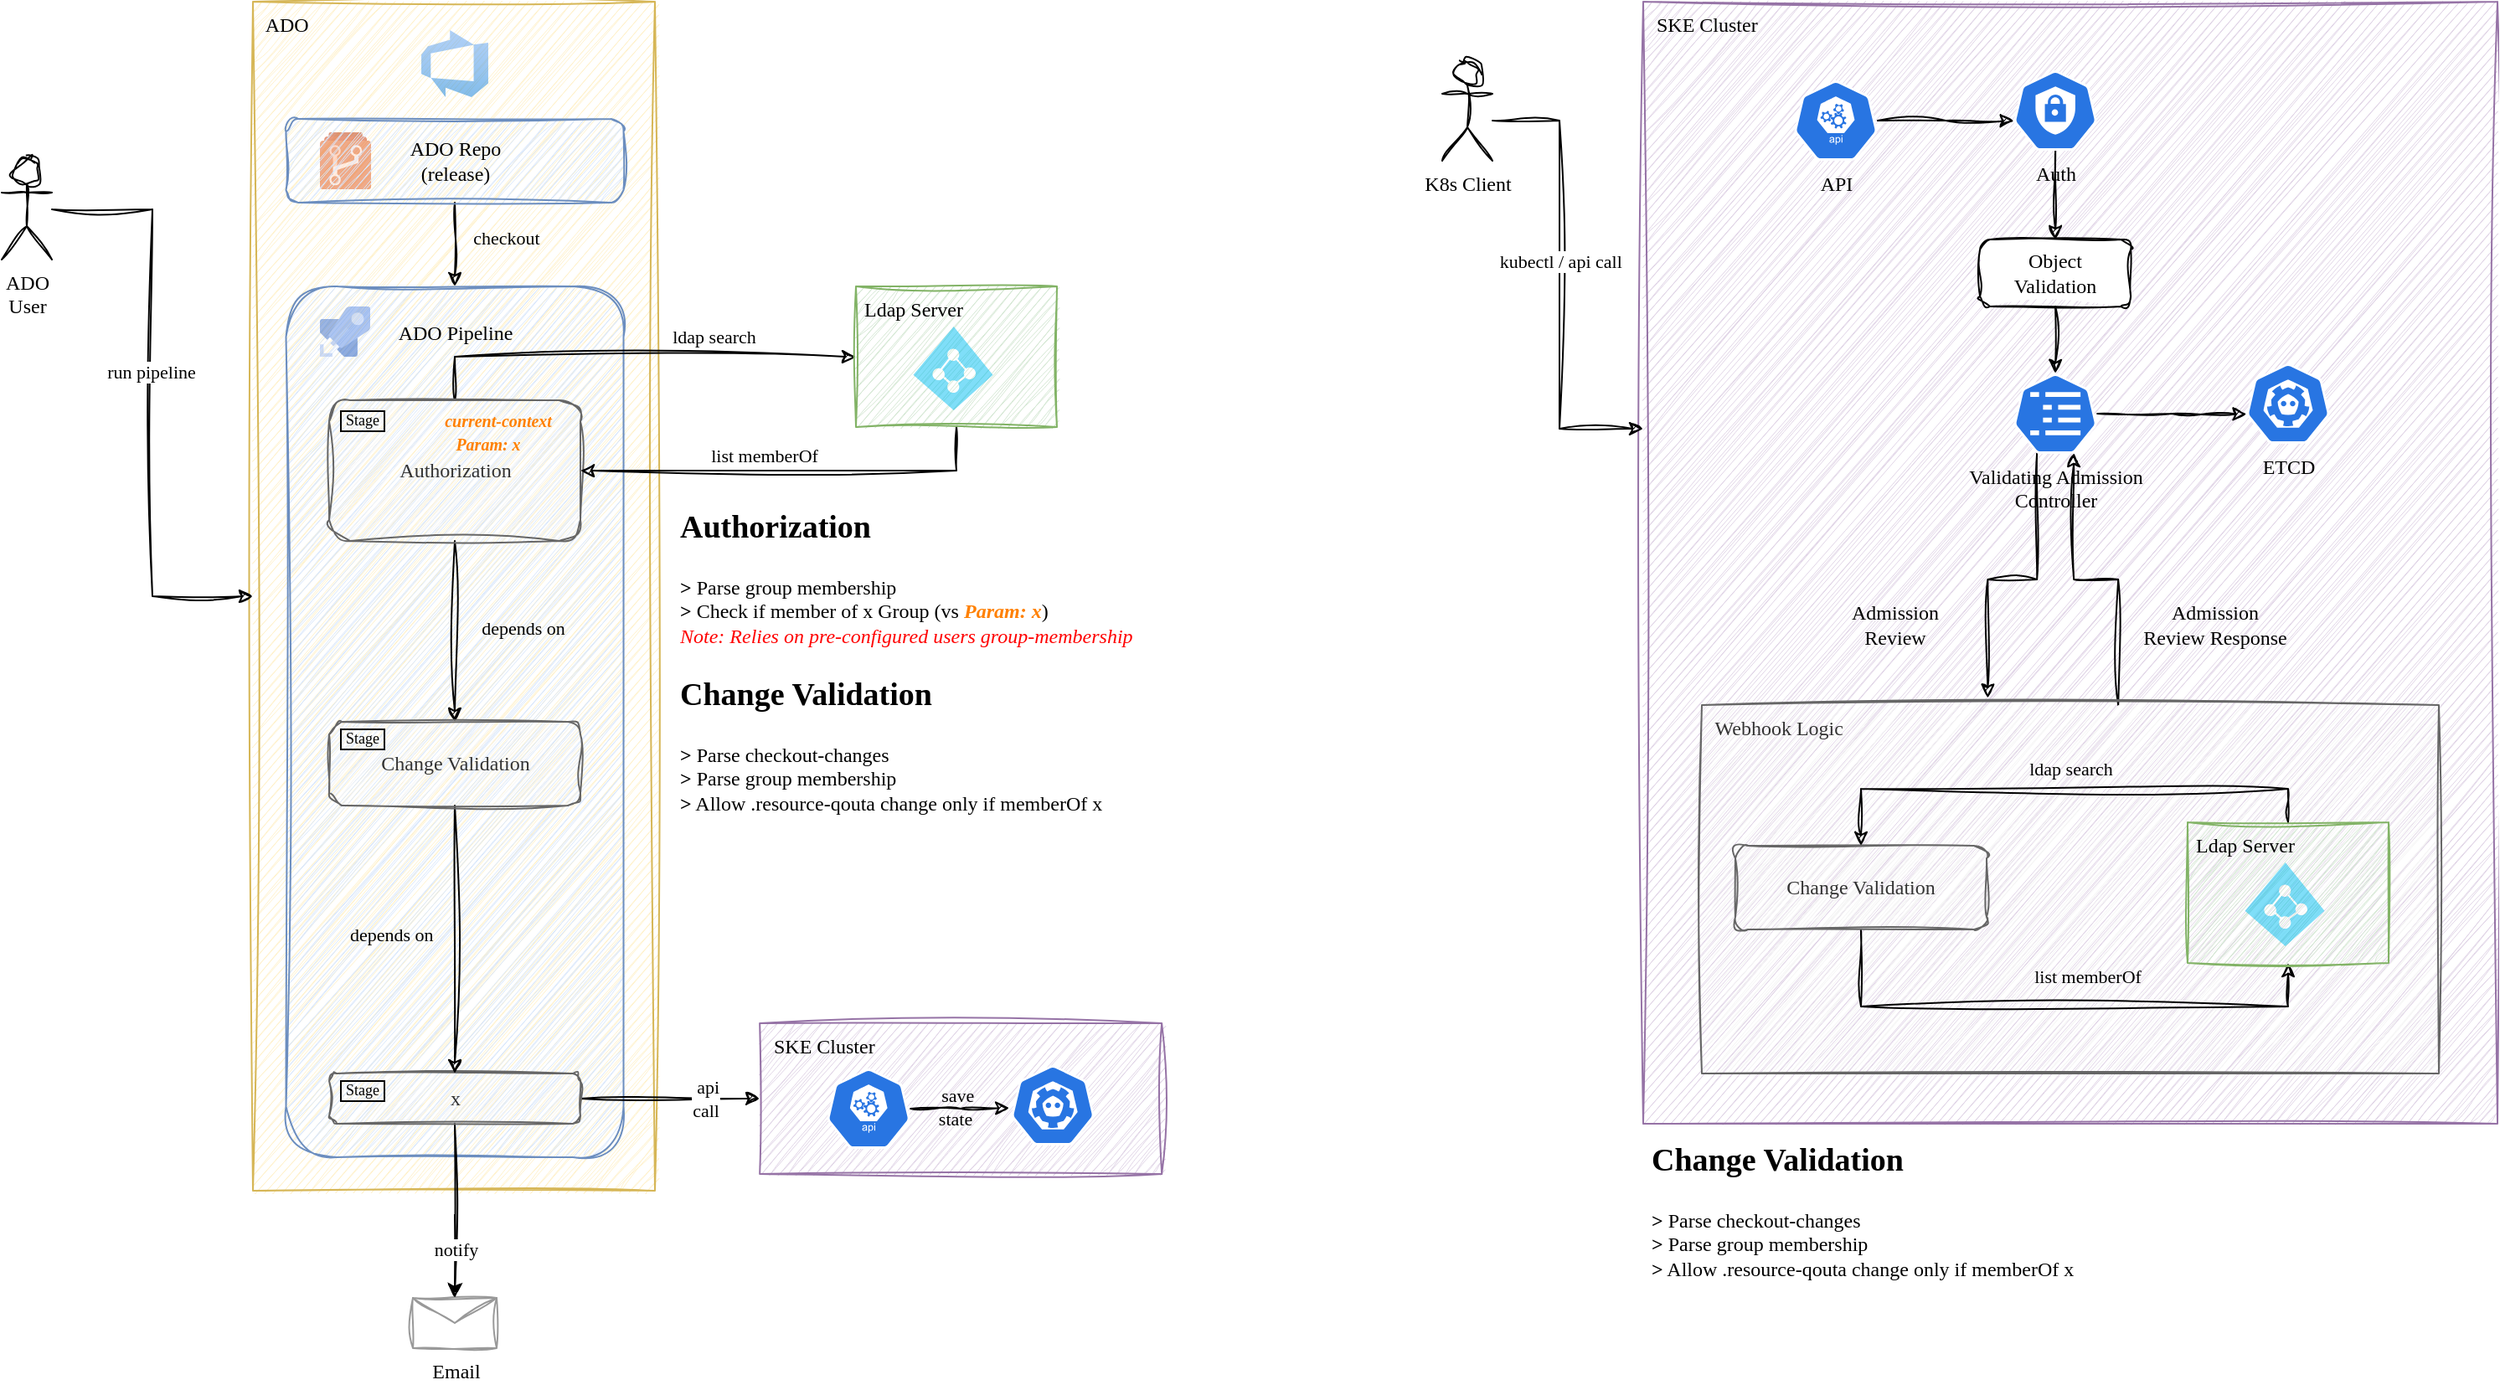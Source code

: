 <mxfile version="22.0.3" type="device">
  <diagram name="Page-1" id="IJpIx6NnuX0QdGvdtIe6">
    <mxGraphModel dx="1828" dy="1029" grid="1" gridSize="10" guides="1" tooltips="1" connect="1" arrows="1" fold="1" page="1" pageScale="1" pageWidth="850" pageHeight="1100" math="0" shadow="0">
      <root>
        <mxCell id="0" />
        <mxCell id="1" parent="0" />
        <mxCell id="BZxrtc8_AJxCAqxQdeYi-37" value="" style="edgeStyle=orthogonalEdgeStyle;rounded=0;orthogonalLoop=1;jettySize=auto;html=1;" edge="1" parent="1" target="BZxrtc8_AJxCAqxQdeYi-18">
          <mxGeometry relative="1" as="geometry">
            <mxPoint x="310.5" y="764" as="sourcePoint" />
          </mxGeometry>
        </mxCell>
        <mxCell id="BZxrtc8_AJxCAqxQdeYi-2" value="&amp;nbsp; ADO" style="rounded=0;whiteSpace=wrap;html=1;sketch=1;curveFitting=1;jiggle=2;fillColor=#fff2cc;strokeColor=#d6b656;verticalAlign=top;align=left;fontFamily=Comic Sans MS;" vertex="1" parent="1">
          <mxGeometry x="190" y="40" width="240" height="710" as="geometry" />
        </mxCell>
        <mxCell id="BZxrtc8_AJxCAqxQdeYi-5" value="" style="image;aspect=fixed;html=1;points=[];align=center;fontSize=12;image=img/lib/azure2/devops/Azure_DevOps.svg;sketch=1;curveFitting=1;jiggle=2;imageBorder=none;imageBackground=none;opacity=50;" vertex="1" parent="1">
          <mxGeometry x="290.5" y="57" width="40" height="40" as="geometry" />
        </mxCell>
        <mxCell id="BZxrtc8_AJxCAqxQdeYi-6" value="&lt;font face=&quot;Comic Sans MS&quot;&gt;&lt;br&gt;ADO Pipeline&lt;/font&gt;" style="rounded=1;whiteSpace=wrap;html=1;sketch=1;curveFitting=1;jiggle=2;fillColor=#dae8fc;strokeColor=#6c8ebf;verticalAlign=top;" vertex="1" parent="1">
          <mxGeometry x="209.75" y="210" width="201.5" height="520" as="geometry" />
        </mxCell>
        <mxCell id="BZxrtc8_AJxCAqxQdeYi-10" style="edgeStyle=orthogonalEdgeStyle;rounded=0;orthogonalLoop=1;jettySize=auto;html=1;sketch=1;curveFitting=1;jiggle=2;" edge="1" parent="1" source="BZxrtc8_AJxCAqxQdeYi-9" target="BZxrtc8_AJxCAqxQdeYi-2">
          <mxGeometry relative="1" as="geometry" />
        </mxCell>
        <mxCell id="BZxrtc8_AJxCAqxQdeYi-21" value="&amp;nbsp;run pipeline&amp;nbsp;" style="edgeLabel;html=1;align=center;verticalAlign=middle;resizable=0;points=[];fontFamily=Comic Sans MS;" vertex="1" connectable="0" parent="BZxrtc8_AJxCAqxQdeYi-10">
          <mxGeometry x="-0.104" y="-1" relative="1" as="geometry">
            <mxPoint as="offset" />
          </mxGeometry>
        </mxCell>
        <mxCell id="BZxrtc8_AJxCAqxQdeYi-9" value="ADO&lt;br&gt;User" style="shape=umlActor;verticalLabelPosition=bottom;verticalAlign=top;html=1;outlineConnect=0;sketch=1;curveFitting=1;jiggle=2;fontFamily=Comic Sans MS;" vertex="1" parent="1">
          <mxGeometry x="40" y="134" width="30" height="60" as="geometry" />
        </mxCell>
        <mxCell id="BZxrtc8_AJxCAqxQdeYi-11" value="&amp;nbsp; SKE Cluster" style="rounded=0;whiteSpace=wrap;html=1;sketch=1;curveFitting=1;jiggle=2;fillColor=#e1d5e7;strokeColor=#9673a6;horizontal=1;verticalAlign=top;align=left;fontFamily=Comic Sans MS;" vertex="1" parent="1">
          <mxGeometry x="492.58" y="650" width="240" height="90" as="geometry" />
        </mxCell>
        <mxCell id="BZxrtc8_AJxCAqxQdeYi-12" value="" style="sketch=0;html=1;dashed=0;whitespace=wrap;fillColor=#2875E2;strokeColor=#ffffff;points=[[0.005,0.63,0],[0.1,0.2,0],[0.9,0.2,0],[0.5,0,0],[0.995,0.63,0],[0.72,0.99,0],[0.5,1,0],[0.28,0.99,0]];verticalLabelPosition=bottom;align=center;verticalAlign=top;shape=mxgraph.kubernetes.icon;prIcon=api" vertex="1" parent="1">
          <mxGeometry x="532.58" y="677" width="50" height="48" as="geometry" />
        </mxCell>
        <mxCell id="BZxrtc8_AJxCAqxQdeYi-13" value="" style="sketch=0;html=1;dashed=0;whitespace=wrap;fillColor=#2875E2;strokeColor=#ffffff;points=[[0.005,0.63,0],[0.1,0.2,0],[0.9,0.2,0],[0.5,0,0],[0.995,0.63,0],[0.72,0.99,0],[0.5,1,0],[0.28,0.99,0]];verticalLabelPosition=bottom;align=center;verticalAlign=top;shape=mxgraph.kubernetes.icon;prIcon=etcd" vertex="1" parent="1">
          <mxGeometry x="642.58" y="675" width="50" height="48" as="geometry" />
        </mxCell>
        <mxCell id="BZxrtc8_AJxCAqxQdeYi-14" style="edgeStyle=orthogonalEdgeStyle;rounded=0;orthogonalLoop=1;jettySize=auto;html=1;entryX=-0.02;entryY=0.533;entryDx=0;entryDy=0;entryPerimeter=0;sketch=1;curveFitting=1;jiggle=2;" edge="1" parent="1" source="BZxrtc8_AJxCAqxQdeYi-12" target="BZxrtc8_AJxCAqxQdeYi-13">
          <mxGeometry relative="1" as="geometry" />
        </mxCell>
        <mxCell id="BZxrtc8_AJxCAqxQdeYi-24" value="&amp;nbsp;save&lt;br&gt;state" style="edgeLabel;html=1;align=center;verticalAlign=middle;resizable=0;points=[];fontFamily=Comic Sans MS;labelBackgroundColor=none;" vertex="1" connectable="0" parent="BZxrtc8_AJxCAqxQdeYi-14">
          <mxGeometry x="-0.128" y="1" relative="1" as="geometry">
            <mxPoint as="offset" />
          </mxGeometry>
        </mxCell>
        <mxCell id="BZxrtc8_AJxCAqxQdeYi-18" value="Email" style="verticalLabelPosition=bottom;shadow=0;dashed=0;align=center;html=1;verticalAlign=top;strokeWidth=1;shape=mxgraph.mockup.misc.mail2;strokeColor=#999999;sketch=1;curveFitting=1;jiggle=2;fontFamily=Comic Sans MS;" vertex="1" parent="1">
          <mxGeometry x="285.5" y="814" width="50" height="30" as="geometry" />
        </mxCell>
        <mxCell id="BZxrtc8_AJxCAqxQdeYi-26" value="" style="image;sketch=0;aspect=fixed;html=1;points=[];align=center;fontSize=12;image=img/lib/mscae/Azure_Repos.svg;opacity=50;" vertex="1" parent="1">
          <mxGeometry x="230" y="118" width="30.6" height="34" as="geometry" />
        </mxCell>
        <mxCell id="BZxrtc8_AJxCAqxQdeYi-27" value="" style="image;sketch=0;aspect=fixed;html=1;points=[];align=center;fontSize=12;image=img/lib/mscae/Azure_Pipelines.svg;opacity=50;" vertex="1" parent="1">
          <mxGeometry x="230" y="222" width="30" height="30" as="geometry" />
        </mxCell>
        <mxCell id="BZxrtc8_AJxCAqxQdeYi-29" style="edgeStyle=orthogonalEdgeStyle;rounded=0;orthogonalLoop=1;jettySize=auto;html=1;sketch=1;curveFitting=1;jiggle=2;" edge="1" parent="1" source="BZxrtc8_AJxCAqxQdeYi-28" target="BZxrtc8_AJxCAqxQdeYi-6">
          <mxGeometry relative="1" as="geometry" />
        </mxCell>
        <mxCell id="BZxrtc8_AJxCAqxQdeYi-30" value="&lt;font face=&quot;Comic Sans MS&quot;&gt;&amp;nbsp;checkout&amp;nbsp;&lt;/font&gt;" style="edgeLabel;html=1;align=center;verticalAlign=middle;resizable=0;points=[];labelBackgroundColor=none;" vertex="1" connectable="0" parent="BZxrtc8_AJxCAqxQdeYi-29">
          <mxGeometry x="0.137" y="-1" relative="1" as="geometry">
            <mxPoint x="31" y="-8" as="offset" />
          </mxGeometry>
        </mxCell>
        <mxCell id="BZxrtc8_AJxCAqxQdeYi-28" value="&lt;font face=&quot;Comic Sans MS&quot;&gt;ADO Repo &lt;br&gt;(release)&lt;/font&gt;" style="rounded=1;whiteSpace=wrap;html=1;sketch=1;curveFitting=1;jiggle=2;fillColor=#dae8fc;strokeColor=#6c8ebf;" vertex="1" parent="1">
          <mxGeometry x="209.75" y="110" width="201.5" height="50" as="geometry" />
        </mxCell>
        <mxCell id="BZxrtc8_AJxCAqxQdeYi-35" style="edgeStyle=orthogonalEdgeStyle;rounded=0;orthogonalLoop=1;jettySize=auto;html=1;sketch=1;curveFitting=1;jiggle=2;entryX=0.5;entryY=0;entryDx=0;entryDy=0;" edge="1" parent="1" source="BZxrtc8_AJxCAqxQdeYi-31" target="BZxrtc8_AJxCAqxQdeYi-58">
          <mxGeometry relative="1" as="geometry">
            <mxPoint x="310" y="450" as="targetPoint" />
          </mxGeometry>
        </mxCell>
        <mxCell id="BZxrtc8_AJxCAqxQdeYi-36" value="&lt;font face=&quot;Comic Sans MS&quot;&gt;&amp;nbsp;depends on&amp;nbsp;&lt;/font&gt;" style="edgeLabel;html=1;align=center;verticalAlign=middle;resizable=0;points=[];labelBackgroundColor=none;" vertex="1" connectable="0" parent="BZxrtc8_AJxCAqxQdeYi-35">
          <mxGeometry x="-0.042" y="-1" relative="1" as="geometry">
            <mxPoint x="41" as="offset" />
          </mxGeometry>
        </mxCell>
        <mxCell id="BZxrtc8_AJxCAqxQdeYi-53" style="edgeStyle=orthogonalEdgeStyle;rounded=0;orthogonalLoop=1;jettySize=auto;html=1;sketch=1;curveFitting=1;jiggle=2;" edge="1" parent="1" source="BZxrtc8_AJxCAqxQdeYi-31" target="BZxrtc8_AJxCAqxQdeYi-40">
          <mxGeometry relative="1" as="geometry">
            <Array as="points">
              <mxPoint x="311" y="252" />
            </Array>
          </mxGeometry>
        </mxCell>
        <mxCell id="BZxrtc8_AJxCAqxQdeYi-54" value="&amp;nbsp;ldap search&amp;nbsp;" style="edgeLabel;html=1;align=center;verticalAlign=middle;resizable=0;points=[];fontFamily=Comic Sans MS;labelBackgroundColor=none;" vertex="1" connectable="0" parent="BZxrtc8_AJxCAqxQdeYi-53">
          <mxGeometry x="0.357" y="3" relative="1" as="geometry">
            <mxPoint y="-9" as="offset" />
          </mxGeometry>
        </mxCell>
        <mxCell id="BZxrtc8_AJxCAqxQdeYi-31" value="Authorization" style="rounded=1;whiteSpace=wrap;html=1;sketch=1;curveFitting=1;jiggle=2;fillColor=#f5f5f5;strokeColor=#666666;fontColor=#333333;fontFamily=Comic Sans MS;" vertex="1" parent="1">
          <mxGeometry x="235.5" y="278" width="150" height="84" as="geometry" />
        </mxCell>
        <mxCell id="BZxrtc8_AJxCAqxQdeYi-33" style="edgeStyle=orthogonalEdgeStyle;rounded=0;orthogonalLoop=1;jettySize=auto;html=1;entryX=0;entryY=0.5;entryDx=0;entryDy=0;sketch=1;curveFitting=1;jiggle=2;" edge="1" parent="1" source="BZxrtc8_AJxCAqxQdeYi-32" target="BZxrtc8_AJxCAqxQdeYi-11">
          <mxGeometry relative="1" as="geometry" />
        </mxCell>
        <mxCell id="BZxrtc8_AJxCAqxQdeYi-39" value="&amp;nbsp;api &lt;br&gt;call" style="edgeLabel;html=1;align=center;verticalAlign=middle;resizable=0;points=[];fontFamily=Comic Sans MS;" vertex="1" connectable="0" parent="BZxrtc8_AJxCAqxQdeYi-33">
          <mxGeometry x="0.508" y="-1" relative="1" as="geometry">
            <mxPoint x="-6" y="-1" as="offset" />
          </mxGeometry>
        </mxCell>
        <mxCell id="BZxrtc8_AJxCAqxQdeYi-34" style="edgeStyle=orthogonalEdgeStyle;rounded=0;orthogonalLoop=1;jettySize=auto;html=1;sketch=1;curveFitting=1;jiggle=2;" edge="1" parent="1" source="BZxrtc8_AJxCAqxQdeYi-32" target="BZxrtc8_AJxCAqxQdeYi-18">
          <mxGeometry relative="1" as="geometry" />
        </mxCell>
        <mxCell id="BZxrtc8_AJxCAqxQdeYi-38" value="notify" style="edgeLabel;html=1;align=center;verticalAlign=middle;resizable=0;points=[];fontFamily=Comic Sans MS;labelBackgroundColor=default;" vertex="1" connectable="0" parent="BZxrtc8_AJxCAqxQdeYi-34">
          <mxGeometry x="0.146" y="1" relative="1" as="geometry">
            <mxPoint x="-1" y="15" as="offset" />
          </mxGeometry>
        </mxCell>
        <mxCell id="BZxrtc8_AJxCAqxQdeYi-32" value="x" style="rounded=1;whiteSpace=wrap;html=1;sketch=1;curveFitting=1;jiggle=2;fillColor=#f5f5f5;strokeColor=#666666;fontColor=#333333;fontFamily=Comic Sans MS;" vertex="1" parent="1">
          <mxGeometry x="235.5" y="680" width="150" height="30" as="geometry" />
        </mxCell>
        <mxCell id="BZxrtc8_AJxCAqxQdeYi-48" style="edgeStyle=orthogonalEdgeStyle;rounded=0;orthogonalLoop=1;jettySize=auto;html=1;entryX=1;entryY=0.5;entryDx=0;entryDy=0;sketch=1;curveFitting=1;jiggle=2;exitX=0.5;exitY=1;exitDx=0;exitDy=0;" edge="1" parent="1" source="BZxrtc8_AJxCAqxQdeYi-40" target="BZxrtc8_AJxCAqxQdeYi-31">
          <mxGeometry relative="1" as="geometry">
            <mxPoint x="624.51" y="290" as="sourcePoint" />
            <mxPoint x="400.01" y="320" as="targetPoint" />
            <Array as="points">
              <mxPoint x="610" y="320" />
            </Array>
          </mxGeometry>
        </mxCell>
        <mxCell id="BZxrtc8_AJxCAqxQdeYi-49" value="&amp;nbsp;list memberOf&amp;nbsp;" style="edgeLabel;html=1;align=center;verticalAlign=middle;resizable=0;points=[];fontFamily=Comic Sans MS;labelBackgroundColor=none;" vertex="1" connectable="0" parent="BZxrtc8_AJxCAqxQdeYi-48">
          <mxGeometry x="-0.022" y="2" relative="1" as="geometry">
            <mxPoint x="-19" y="-11" as="offset" />
          </mxGeometry>
        </mxCell>
        <mxCell id="BZxrtc8_AJxCAqxQdeYi-40" value="&amp;nbsp;Ldap Server&amp;nbsp;" style="rounded=0;whiteSpace=wrap;html=1;sketch=1;curveFitting=1;jiggle=2;fillColor=#d5e8d4;strokeColor=#82b366;horizontal=1;verticalAlign=top;align=left;fontFamily=Comic Sans MS;" vertex="1" parent="1">
          <mxGeometry x="550" y="210" width="120" height="84" as="geometry" />
        </mxCell>
        <mxCell id="BZxrtc8_AJxCAqxQdeYi-41" value="" style="verticalLabelPosition=bottom;html=1;verticalAlign=top;align=center;strokeColor=none;fillColor=#00BEF2;shape=mxgraph.azure.azure_active_directory;opacity=50;" vertex="1" parent="1">
          <mxGeometry x="584.25" y="234" width="47.5" height="50" as="geometry" />
        </mxCell>
        <mxCell id="BZxrtc8_AJxCAqxQdeYi-55" value="&lt;h1&gt;&lt;font style=&quot;font-size: 19px;&quot;&gt;Authorization&lt;/font&gt;&lt;/h1&gt;&lt;p&gt;&lt;b&gt;&amp;gt;&lt;/b&gt; Parse group membership&lt;br&gt;&lt;span style=&quot;background-color: initial;&quot;&gt;&lt;b&gt;&amp;gt;&lt;/b&gt; Check if member of x Group (vs &lt;b&gt;&lt;i&gt;&lt;font color=&quot;#ff8000&quot;&gt;Param: x&lt;/font&gt;&lt;/i&gt;&lt;/b&gt;)&lt;br&gt;&lt;font color=&quot;#ff0000&quot;&gt;&lt;i&gt;Note: Relies on pre-configured users group-membership&lt;/i&gt;&lt;/font&gt;&lt;/span&gt;&lt;/p&gt;&lt;p&gt;&lt;br&gt;&lt;/p&gt;" style="text;html=1;strokeColor=none;fillColor=none;spacing=5;spacingTop=-20;whiteSpace=wrap;overflow=hidden;rounded=0;fontFamily=Comic Sans MS;spacingBottom=0;" vertex="1" parent="1">
          <mxGeometry x="440" y="332" width="330" height="100" as="geometry" />
        </mxCell>
        <mxCell id="BZxrtc8_AJxCAqxQdeYi-57" value="&lt;font face=&quot;Comic Sans MS&quot; style=&quot;font-size: 10px;&quot;&gt;current-context&lt;/font&gt;" style="text;html=1;align=center;verticalAlign=middle;resizable=0;points=[];autosize=1;strokeColor=none;fillColor=none;fontSize=10;fontStyle=3;fontColor=#FF8000;" vertex="1" parent="1">
          <mxGeometry x="285.5" y="275" width="100" height="30" as="geometry" />
        </mxCell>
        <mxCell id="BZxrtc8_AJxCAqxQdeYi-59" style="edgeStyle=orthogonalEdgeStyle;rounded=0;orthogonalLoop=1;jettySize=auto;html=1;entryX=0.5;entryY=0;entryDx=0;entryDy=0;sketch=1;curveFitting=1;jiggle=2;" edge="1" parent="1" source="BZxrtc8_AJxCAqxQdeYi-58" target="BZxrtc8_AJxCAqxQdeYi-32">
          <mxGeometry relative="1" as="geometry" />
        </mxCell>
        <mxCell id="BZxrtc8_AJxCAqxQdeYi-60" value="&amp;nbsp;depends on" style="edgeLabel;html=1;align=center;verticalAlign=middle;resizable=0;points=[];fontFamily=Comic Sans MS;labelBackgroundColor=none;" vertex="1" connectable="0" parent="BZxrtc8_AJxCAqxQdeYi-59">
          <mxGeometry x="-0.036" y="2" relative="1" as="geometry">
            <mxPoint x="-42" as="offset" />
          </mxGeometry>
        </mxCell>
        <mxCell id="BZxrtc8_AJxCAqxQdeYi-58" value="Change Validation" style="rounded=1;whiteSpace=wrap;html=1;sketch=1;curveFitting=1;jiggle=2;fillColor=#f5f5f5;strokeColor=#666666;fontColor=#333333;fontFamily=Comic Sans MS;" vertex="1" parent="1">
          <mxGeometry x="235.5" y="470" width="150" height="50" as="geometry" />
        </mxCell>
        <mxCell id="BZxrtc8_AJxCAqxQdeYi-61" value="&lt;h1&gt;&lt;font style=&quot;font-size: 19px;&quot;&gt;Change Validation&lt;/font&gt;&lt;/h1&gt;&lt;p&gt;&lt;b&gt;&amp;gt;&lt;/b&gt; Parse checkout-changes&lt;br&gt;&lt;b style=&quot;border-color: var(--border-color);&quot;&gt;&amp;gt;&lt;/b&gt;&amp;nbsp;Parse group membership&lt;br&gt;&lt;span style=&quot;background-color: initial;&quot;&gt;&lt;b&gt;&amp;gt;&lt;/b&gt; Allow .resource-qouta change only if memberOf x&lt;br&gt;&lt;/span&gt;&lt;/p&gt;&lt;p&gt;&lt;br&gt;&lt;/p&gt;" style="text;html=1;strokeColor=none;fillColor=none;spacing=5;spacingTop=-20;whiteSpace=wrap;overflow=hidden;rounded=0;fontFamily=Comic Sans MS;spacingBottom=0;" vertex="1" parent="1">
          <mxGeometry x="440" y="432" width="420" height="105" as="geometry" />
        </mxCell>
        <mxCell id="BZxrtc8_AJxCAqxQdeYi-63" value="&amp;nbsp; SKE Cluster" style="rounded=0;whiteSpace=wrap;html=1;sketch=1;curveFitting=1;jiggle=2;fillColor=#e1d5e7;strokeColor=#9673a6;horizontal=1;verticalAlign=top;align=left;fontFamily=Comic Sans MS;" vertex="1" parent="1">
          <mxGeometry x="1020" y="40" width="510" height="670" as="geometry" />
        </mxCell>
        <mxCell id="BZxrtc8_AJxCAqxQdeYi-64" value="API" style="sketch=0;html=1;dashed=0;whitespace=wrap;fillColor=#2875E2;strokeColor=#ffffff;points=[[0.005,0.63,0],[0.1,0.2,0],[0.9,0.2,0],[0.5,0,0],[0.995,0.63,0],[0.72,0.99,0],[0.5,1,0],[0.28,0.99,0]];verticalLabelPosition=bottom;align=center;verticalAlign=top;shape=mxgraph.kubernetes.icon;prIcon=api;fontFamily=Comic Sans MS;" vertex="1" parent="1">
          <mxGeometry x="1110" y="87" width="50" height="48" as="geometry" />
        </mxCell>
        <mxCell id="BZxrtc8_AJxCAqxQdeYi-65" value="&lt;font face=&quot;Comic Sans MS&quot;&gt;ETCD&lt;/font&gt;" style="sketch=0;html=1;dashed=0;whitespace=wrap;fillColor=#2875E2;strokeColor=#ffffff;points=[[0.005,0.63,0],[0.1,0.2,0],[0.9,0.2,0],[0.5,0,0],[0.995,0.63,0],[0.72,0.99,0],[0.5,1,0],[0.28,0.99,0]];verticalLabelPosition=bottom;align=center;verticalAlign=top;shape=mxgraph.kubernetes.icon;prIcon=etcd" vertex="1" parent="1">
          <mxGeometry x="1380" y="256" width="50" height="48" as="geometry" />
        </mxCell>
        <mxCell id="BZxrtc8_AJxCAqxQdeYi-70" style="edgeStyle=orthogonalEdgeStyle;rounded=0;orthogonalLoop=1;jettySize=auto;html=1;fontFamily=Comic Sans MS;sketch=1;curveFitting=1;jiggle=2;" edge="1" parent="1" source="BZxrtc8_AJxCAqxQdeYi-69" target="BZxrtc8_AJxCAqxQdeYi-63">
          <mxGeometry relative="1" as="geometry">
            <Array as="points">
              <mxPoint x="970" y="111" />
              <mxPoint x="970" y="295" />
            </Array>
          </mxGeometry>
        </mxCell>
        <mxCell id="BZxrtc8_AJxCAqxQdeYi-71" value="&amp;nbsp;kubectl / api call" style="edgeLabel;html=1;align=center;verticalAlign=middle;resizable=0;points=[];fontFamily=Comic Sans MS;" vertex="1" connectable="0" parent="BZxrtc8_AJxCAqxQdeYi-70">
          <mxGeometry x="-0.099" y="-1" relative="1" as="geometry">
            <mxPoint as="offset" />
          </mxGeometry>
        </mxCell>
        <mxCell id="BZxrtc8_AJxCAqxQdeYi-69" value="K8s Client" style="shape=umlActor;verticalLabelPosition=bottom;verticalAlign=top;html=1;outlineConnect=0;sketch=1;curveFitting=1;jiggle=2;fontFamily=Comic Sans MS;" vertex="1" parent="1">
          <mxGeometry x="900" y="75" width="30" height="60" as="geometry" />
        </mxCell>
        <mxCell id="BZxrtc8_AJxCAqxQdeYi-77" style="edgeStyle=orthogonalEdgeStyle;rounded=0;orthogonalLoop=1;jettySize=auto;html=1;entryX=0.5;entryY=0;entryDx=0;entryDy=0;sketch=1;curveFitting=1;jiggle=2;" edge="1" parent="1" source="BZxrtc8_AJxCAqxQdeYi-74" target="BZxrtc8_AJxCAqxQdeYi-76">
          <mxGeometry relative="1" as="geometry" />
        </mxCell>
        <mxCell id="BZxrtc8_AJxCAqxQdeYi-74" value="Auth" style="sketch=0;html=1;dashed=0;whitespace=wrap;fillColor=#2875E2;strokeColor=#ffffff;points=[[0.005,0.63,0],[0.1,0.2,0],[0.9,0.2,0],[0.5,0,0],[0.995,0.63,0],[0.72,0.99,0],[0.5,1,0],[0.28,0.99,0]];verticalLabelPosition=bottom;align=center;verticalAlign=top;shape=mxgraph.kubernetes.icon;prIcon=c_role;fontFamily=Comic Sans MS;" vertex="1" parent="1">
          <mxGeometry x="1241.07" y="81" width="50" height="48" as="geometry" />
        </mxCell>
        <mxCell id="BZxrtc8_AJxCAqxQdeYi-75" style="edgeStyle=orthogonalEdgeStyle;rounded=0;orthogonalLoop=1;jettySize=auto;html=1;entryX=0.005;entryY=0.63;entryDx=0;entryDy=0;entryPerimeter=0;sketch=1;curveFitting=1;jiggle=2;" edge="1" parent="1" source="BZxrtc8_AJxCAqxQdeYi-64" target="BZxrtc8_AJxCAqxQdeYi-74">
          <mxGeometry relative="1" as="geometry" />
        </mxCell>
        <mxCell id="BZxrtc8_AJxCAqxQdeYi-76" value="Object&lt;br&gt;Validation" style="rounded=1;whiteSpace=wrap;html=1;sketch=1;curveFitting=1;jiggle=2;fontFamily=Comic Sans MS;" vertex="1" parent="1">
          <mxGeometry x="1221.07" y="182" width="90" height="40" as="geometry" />
        </mxCell>
        <mxCell id="BZxrtc8_AJxCAqxQdeYi-84" style="edgeStyle=orthogonalEdgeStyle;rounded=0;orthogonalLoop=1;jettySize=auto;html=1;entryX=0.388;entryY=-0.019;entryDx=0;entryDy=0;exitX=0.28;exitY=0.99;exitDx=0;exitDy=0;exitPerimeter=0;sketch=1;curveFitting=1;jiggle=2;entryPerimeter=0;" edge="1" parent="1" source="BZxrtc8_AJxCAqxQdeYi-78" target="BZxrtc8_AJxCAqxQdeYi-89">
          <mxGeometry relative="1" as="geometry">
            <mxPoint x="1228.57" y="452" as="targetPoint" />
          </mxGeometry>
        </mxCell>
        <mxCell id="BZxrtc8_AJxCAqxQdeYi-85" style="edgeStyle=orthogonalEdgeStyle;rounded=0;orthogonalLoop=1;jettySize=auto;html=1;entryX=0.565;entryY=0;entryDx=0;entryDy=0;exitX=0.72;exitY=0.99;exitDx=0;exitDy=0;exitPerimeter=0;sketch=1;curveFitting=1;jiggle=2;startArrow=classic;startFill=1;endArrow=none;endFill=0;entryPerimeter=0;" edge="1" parent="1" source="BZxrtc8_AJxCAqxQdeYi-78" target="BZxrtc8_AJxCAqxQdeYi-89">
          <mxGeometry relative="1" as="geometry">
            <mxPoint x="1303.57" y="452" as="targetPoint" />
          </mxGeometry>
        </mxCell>
        <mxCell id="BZxrtc8_AJxCAqxQdeYi-78" value="&lt;font face=&quot;Comic Sans MS&quot;&gt;Validating Admission&lt;br&gt;Controller&lt;/font&gt;" style="sketch=0;html=1;dashed=0;whitespace=wrap;fillColor=#2875E2;strokeColor=#ffffff;points=[[0.005,0.63,0],[0.1,0.2,0],[0.9,0.2,0],[0.5,0,0],[0.995,0.63,0],[0.72,0.99,0],[0.5,1,0],[0.28,0.99,0]];verticalLabelPosition=bottom;align=center;verticalAlign=top;shape=mxgraph.kubernetes.icon;prIcon=cm" vertex="1" parent="1">
          <mxGeometry x="1241.07" y="262" width="50" height="48" as="geometry" />
        </mxCell>
        <mxCell id="BZxrtc8_AJxCAqxQdeYi-79" style="edgeStyle=orthogonalEdgeStyle;rounded=0;orthogonalLoop=1;jettySize=auto;html=1;entryX=0.5;entryY=0;entryDx=0;entryDy=0;entryPerimeter=0;sketch=1;curveFitting=1;jiggle=2;" edge="1" parent="1" source="BZxrtc8_AJxCAqxQdeYi-76" target="BZxrtc8_AJxCAqxQdeYi-78">
          <mxGeometry relative="1" as="geometry" />
        </mxCell>
        <mxCell id="BZxrtc8_AJxCAqxQdeYi-80" style="edgeStyle=orthogonalEdgeStyle;rounded=0;orthogonalLoop=1;jettySize=auto;html=1;entryX=0.005;entryY=0.63;entryDx=0;entryDy=0;entryPerimeter=0;sketch=1;curveFitting=1;jiggle=2;" edge="1" parent="1" source="BZxrtc8_AJxCAqxQdeYi-78" target="BZxrtc8_AJxCAqxQdeYi-65">
          <mxGeometry relative="1" as="geometry" />
        </mxCell>
        <mxCell id="BZxrtc8_AJxCAqxQdeYi-86" value="Admission &lt;br&gt;Review" style="text;html=1;align=center;verticalAlign=middle;resizable=0;points=[];autosize=1;strokeColor=none;fillColor=none;fontFamily=Comic Sans MS;" vertex="1" parent="1">
          <mxGeometry x="1130" y="392" width="80" height="40" as="geometry" />
        </mxCell>
        <mxCell id="BZxrtc8_AJxCAqxQdeYi-87" value="Admission &lt;br&gt;Review Response" style="text;html=1;align=center;verticalAlign=middle;resizable=0;points=[];autosize=1;strokeColor=none;fillColor=none;fontFamily=Comic Sans MS;" vertex="1" parent="1">
          <mxGeometry x="1301" y="392" width="120" height="40" as="geometry" />
        </mxCell>
        <mxCell id="BZxrtc8_AJxCAqxQdeYi-89" value="&amp;nbsp; Webhook Logic" style="rounded=0;whiteSpace=wrap;html=1;sketch=1;curveFitting=1;jiggle=2;horizontal=1;verticalAlign=top;align=left;fontFamily=Comic Sans MS;fillColor=#f5f5f5;fontColor=#333333;strokeColor=#666666;" vertex="1" parent="1">
          <mxGeometry x="1055" y="460" width="440" height="220" as="geometry" />
        </mxCell>
        <mxCell id="BZxrtc8_AJxCAqxQdeYi-97" style="edgeStyle=orthogonalEdgeStyle;rounded=0;orthogonalLoop=1;jettySize=auto;html=1;entryX=0.5;entryY=1;entryDx=0;entryDy=0;sketch=1;curveFitting=1;jiggle=2;" edge="1" parent="1" source="BZxrtc8_AJxCAqxQdeYi-90" target="BZxrtc8_AJxCAqxQdeYi-93">
          <mxGeometry relative="1" as="geometry">
            <Array as="points">
              <mxPoint x="1150" y="640" />
              <mxPoint x="1405" y="640" />
            </Array>
          </mxGeometry>
        </mxCell>
        <mxCell id="BZxrtc8_AJxCAqxQdeYi-90" value="Change Validation" style="rounded=1;whiteSpace=wrap;html=1;sketch=1;curveFitting=1;jiggle=2;fillColor=#f5f5f5;strokeColor=#666666;fontColor=#333333;fontFamily=Comic Sans MS;" vertex="1" parent="1">
          <mxGeometry x="1075" y="544" width="150" height="50" as="geometry" />
        </mxCell>
        <mxCell id="BZxrtc8_AJxCAqxQdeYi-91" value="&amp;nbsp;ldap search&amp;nbsp;" style="edgeLabel;html=1;align=center;verticalAlign=middle;resizable=0;points=[];fontFamily=Comic Sans MS;labelBackgroundColor=none;" vertex="1" connectable="0" parent="1">
          <mxGeometry x="1274.674" y="497.498" as="geometry" />
        </mxCell>
        <mxCell id="BZxrtc8_AJxCAqxQdeYi-92" value="&amp;nbsp;list memberOf&amp;nbsp;" style="edgeLabel;html=1;align=center;verticalAlign=middle;resizable=0;points=[];fontFamily=Comic Sans MS;labelBackgroundColor=none;" vertex="1" connectable="0" parent="1">
          <mxGeometry x="1285.0" y="621.997" as="geometry" />
        </mxCell>
        <mxCell id="BZxrtc8_AJxCAqxQdeYi-96" style="edgeStyle=orthogonalEdgeStyle;rounded=0;orthogonalLoop=1;jettySize=auto;html=1;entryX=0.5;entryY=0;entryDx=0;entryDy=0;sketch=1;curveFitting=1;jiggle=2;" edge="1" parent="1" source="BZxrtc8_AJxCAqxQdeYi-93" target="BZxrtc8_AJxCAqxQdeYi-90">
          <mxGeometry relative="1" as="geometry">
            <Array as="points">
              <mxPoint x="1405" y="510" />
              <mxPoint x="1150" y="510" />
            </Array>
          </mxGeometry>
        </mxCell>
        <mxCell id="BZxrtc8_AJxCAqxQdeYi-93" value="&amp;nbsp;Ldap Server&amp;nbsp;" style="rounded=0;whiteSpace=wrap;html=1;sketch=1;curveFitting=1;jiggle=2;fillColor=#d5e8d4;strokeColor=#82b366;horizontal=1;verticalAlign=top;align=left;fontFamily=Comic Sans MS;" vertex="1" parent="1">
          <mxGeometry x="1345" y="530" width="120" height="84" as="geometry" />
        </mxCell>
        <mxCell id="BZxrtc8_AJxCAqxQdeYi-94" value="" style="verticalLabelPosition=bottom;html=1;verticalAlign=top;align=center;strokeColor=none;fillColor=#00BEF2;shape=mxgraph.azure.azure_active_directory;opacity=50;" vertex="1" parent="1">
          <mxGeometry x="1379.25" y="554" width="47.5" height="50" as="geometry" />
        </mxCell>
        <mxCell id="BZxrtc8_AJxCAqxQdeYi-98" value="&lt;h1&gt;&lt;font style=&quot;font-size: 19px;&quot;&gt;Change Validation&lt;/font&gt;&lt;/h1&gt;&lt;p&gt;&lt;b&gt;&amp;gt;&lt;/b&gt; Parse checkout-changes&lt;br&gt;&lt;b style=&quot;border-color: var(--border-color);&quot;&gt;&amp;gt;&lt;/b&gt;&amp;nbsp;Parse group membership&lt;br&gt;&lt;span style=&quot;background-color: initial;&quot;&gt;&lt;b&gt;&amp;gt;&lt;/b&gt; Allow .resource-qouta change only if memberOf x&lt;br&gt;&lt;/span&gt;&lt;/p&gt;&lt;p&gt;&lt;br&gt;&lt;/p&gt;" style="text;html=1;strokeColor=none;fillColor=none;spacing=5;spacingTop=-20;whiteSpace=wrap;overflow=hidden;rounded=0;fontFamily=Comic Sans MS;spacingBottom=0;" vertex="1" parent="1">
          <mxGeometry x="1020" y="710" width="420" height="105" as="geometry" />
        </mxCell>
        <mxCell id="BZxrtc8_AJxCAqxQdeYi-99" value="&lt;font face=&quot;Comic Sans MS&quot;&gt;Param: x&lt;/font&gt;" style="text;html=1;align=center;verticalAlign=middle;resizable=0;points=[];autosize=1;strokeColor=none;fillColor=none;fontSize=10;fontStyle=3;fontColor=#FF8000;" vertex="1" parent="1">
          <mxGeometry x="294.5" y="289" width="70" height="30" as="geometry" />
        </mxCell>
        <mxCell id="BZxrtc8_AJxCAqxQdeYi-105" value="&lt;font face=&quot;Comic Sans MS&quot; style=&quot;font-size: 9px;&quot;&gt;&amp;nbsp;Stage&amp;nbsp;&lt;/font&gt;" style="text;html=1;align=center;verticalAlign=middle;resizable=0;points=[];autosize=1;strokeColor=none;fillColor=none;fontSize=9;labelBorderColor=default;" vertex="1" parent="1">
          <mxGeometry x="229.5" y="680" width="50" height="20" as="geometry" />
        </mxCell>
        <mxCell id="BZxrtc8_AJxCAqxQdeYi-106" value="&lt;font face=&quot;Comic Sans MS&quot; style=&quot;font-size: 9px;&quot;&gt;&amp;nbsp;Stage&amp;nbsp;&lt;/font&gt;" style="text;html=1;align=center;verticalAlign=middle;resizable=0;points=[];autosize=1;strokeColor=none;fillColor=none;fontSize=9;labelBorderColor=default;" vertex="1" parent="1">
          <mxGeometry x="229.5" y="470" width="50" height="20" as="geometry" />
        </mxCell>
        <mxCell id="BZxrtc8_AJxCAqxQdeYi-107" value="&lt;font face=&quot;Comic Sans MS&quot; style=&quot;font-size: 9px;&quot;&gt;&amp;nbsp;Stage&amp;nbsp;&lt;/font&gt;" style="text;html=1;align=center;verticalAlign=middle;resizable=0;points=[];autosize=1;strokeColor=none;fillColor=none;fontSize=9;labelBorderColor=default;rounded=0;" vertex="1" parent="1">
          <mxGeometry x="229.5" y="280" width="50" height="20" as="geometry" />
        </mxCell>
      </root>
    </mxGraphModel>
  </diagram>
</mxfile>
